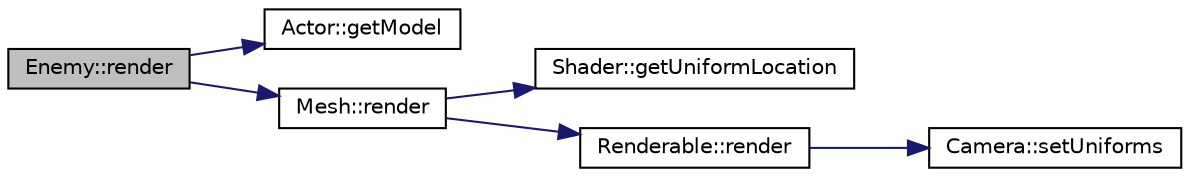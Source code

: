 digraph "Enemy::render"
{
  edge [fontname="Helvetica",fontsize="10",labelfontname="Helvetica",labelfontsize="10"];
  node [fontname="Helvetica",fontsize="10",shape=record];
  rankdir="LR";
  Node1 [label="Enemy::render",height=0.2,width=0.4,color="black", fillcolor="grey75", style="filled", fontcolor="black"];
  Node1 -> Node2 [color="midnightblue",fontsize="10",style="solid",fontname="Helvetica"];
  Node2 [label="Actor::getModel",height=0.2,width=0.4,color="black", fillcolor="white", style="filled",URL="$class_actor.html#a77d4385e6144f842dd40b213e27d8aa1"];
  Node1 -> Node3 [color="midnightblue",fontsize="10",style="solid",fontname="Helvetica"];
  Node3 [label="Mesh::render",height=0.2,width=0.4,color="black", fillcolor="white", style="filled",URL="$class_mesh.html#aa196429f3e87ecd53e8770ba979222f4"];
  Node3 -> Node4 [color="midnightblue",fontsize="10",style="solid",fontname="Helvetica"];
  Node4 [label="Shader::getUniformLocation",height=0.2,width=0.4,color="black", fillcolor="white", style="filled",URL="$class_shader.html#a2708a72dd82b3123cb77f1f1dfbbce09"];
  Node3 -> Node5 [color="midnightblue",fontsize="10",style="solid",fontname="Helvetica"];
  Node5 [label="Renderable::render",height=0.2,width=0.4,color="black", fillcolor="white", style="filled",URL="$class_renderable.html#a1dce45c4703b60fd30acf824c77df9b6"];
  Node5 -> Node6 [color="midnightblue",fontsize="10",style="solid",fontname="Helvetica"];
  Node6 [label="Camera::setUniforms",height=0.2,width=0.4,color="black", fillcolor="white", style="filled",URL="$class_camera.html#ab4a79b59eed20caf458908239df811ba"];
}
